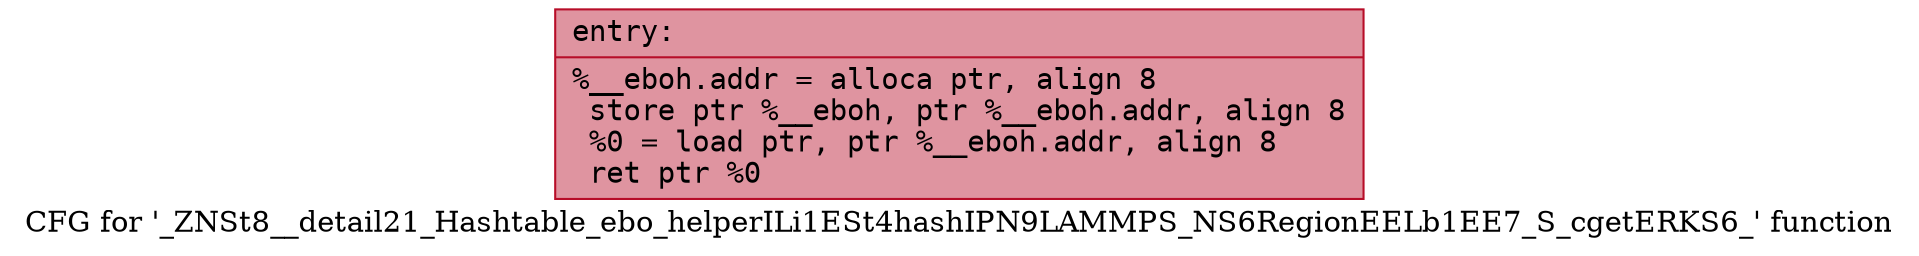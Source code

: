 digraph "CFG for '_ZNSt8__detail21_Hashtable_ebo_helperILi1ESt4hashIPN9LAMMPS_NS6RegionEELb1EE7_S_cgetERKS6_' function" {
	label="CFG for '_ZNSt8__detail21_Hashtable_ebo_helperILi1ESt4hashIPN9LAMMPS_NS6RegionEELb1EE7_S_cgetERKS6_' function";

	Node0x561837f3ffd0 [shape=record,color="#b70d28ff", style=filled, fillcolor="#b70d2870" fontname="Courier",label="{entry:\l|  %__eboh.addr = alloca ptr, align 8\l  store ptr %__eboh, ptr %__eboh.addr, align 8\l  %0 = load ptr, ptr %__eboh.addr, align 8\l  ret ptr %0\l}"];
}
